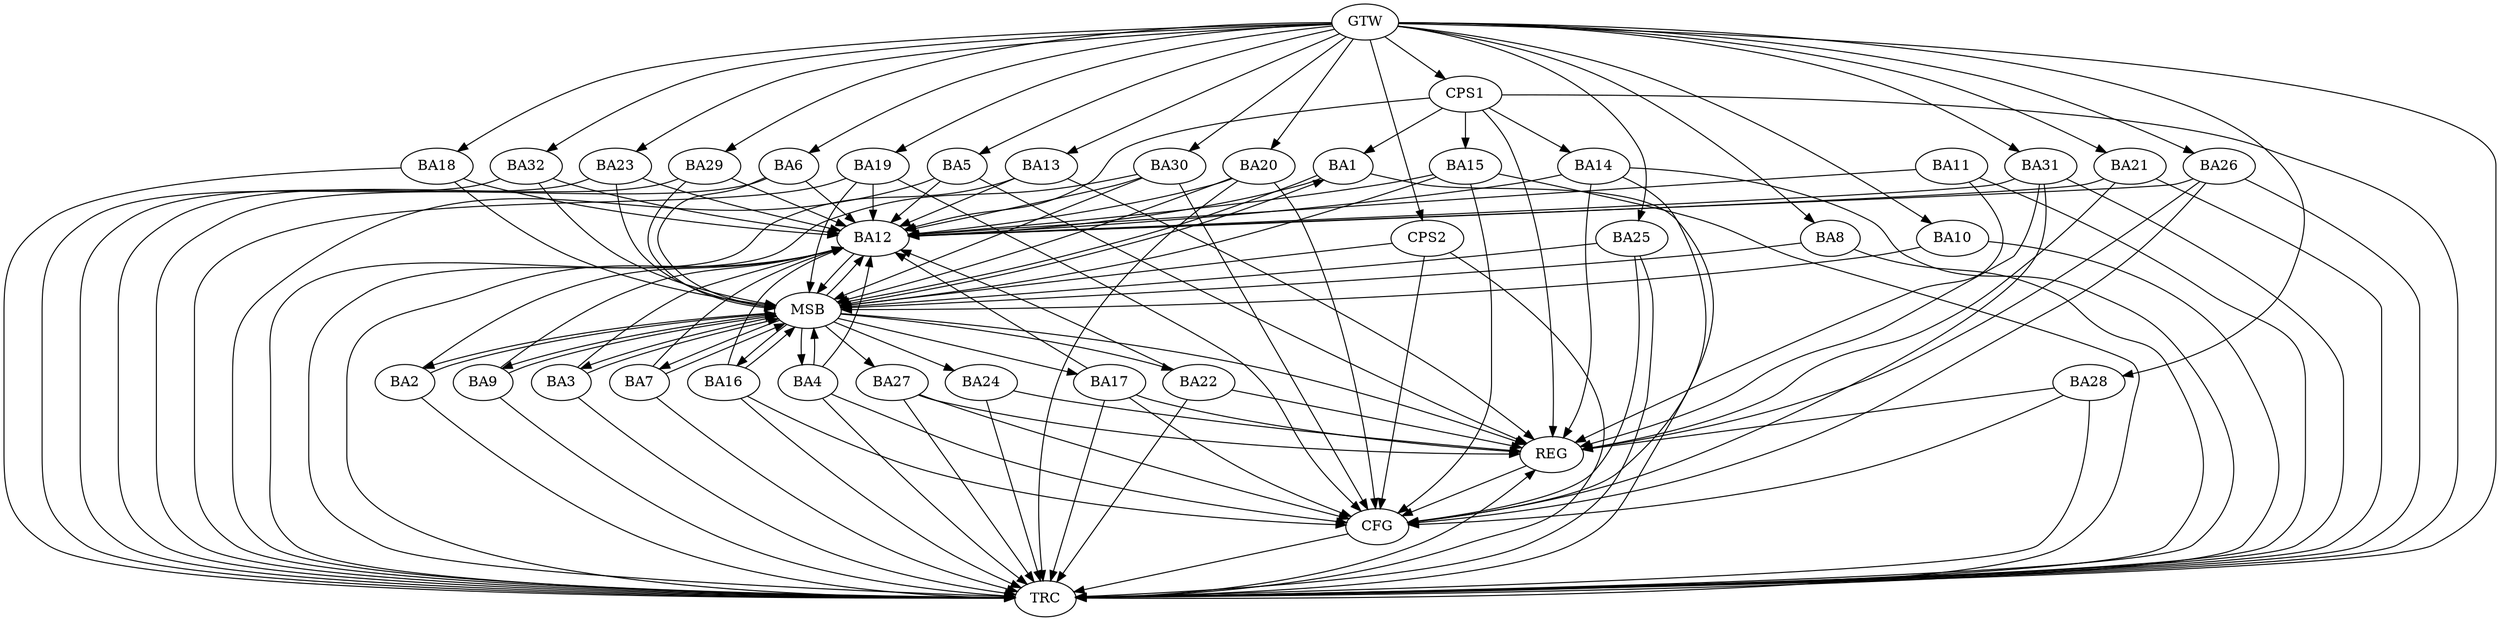 strict digraph G {
  BA1 [ label="BA1" ];
  BA2 [ label="BA2" ];
  BA3 [ label="BA3" ];
  BA4 [ label="BA4" ];
  BA5 [ label="BA5" ];
  BA6 [ label="BA6" ];
  BA7 [ label="BA7" ];
  BA8 [ label="BA8" ];
  BA9 [ label="BA9" ];
  BA10 [ label="BA10" ];
  BA11 [ label="BA11" ];
  BA12 [ label="BA12" ];
  BA13 [ label="BA13" ];
  BA14 [ label="BA14" ];
  BA15 [ label="BA15" ];
  BA16 [ label="BA16" ];
  BA17 [ label="BA17" ];
  BA18 [ label="BA18" ];
  BA19 [ label="BA19" ];
  BA20 [ label="BA20" ];
  BA21 [ label="BA21" ];
  BA22 [ label="BA22" ];
  BA23 [ label="BA23" ];
  BA24 [ label="BA24" ];
  BA25 [ label="BA25" ];
  BA26 [ label="BA26" ];
  BA27 [ label="BA27" ];
  BA28 [ label="BA28" ];
  BA29 [ label="BA29" ];
  BA30 [ label="BA30" ];
  BA31 [ label="BA31" ];
  BA32 [ label="BA32" ];
  CPS1 [ label="CPS1" ];
  CPS2 [ label="CPS2" ];
  GTW [ label="GTW" ];
  REG [ label="REG" ];
  MSB [ label="MSB" ];
  CFG [ label="CFG" ];
  TRC [ label="TRC" ];
  BA13 -> BA12;
  BA17 -> BA12;
  BA31 -> BA12;
  CPS1 -> BA12;
  CPS1 -> BA1;
  CPS1 -> BA14;
  CPS1 -> BA15;
  GTW -> BA5;
  GTW -> BA6;
  GTW -> BA8;
  GTW -> BA10;
  GTW -> BA13;
  GTW -> BA18;
  GTW -> BA19;
  GTW -> BA20;
  GTW -> BA21;
  GTW -> BA23;
  GTW -> BA25;
  GTW -> BA26;
  GTW -> BA28;
  GTW -> BA29;
  GTW -> BA30;
  GTW -> BA31;
  GTW -> BA32;
  GTW -> CPS1;
  GTW -> CPS2;
  BA5 -> REG;
  BA11 -> REG;
  BA13 -> REG;
  BA14 -> REG;
  BA17 -> REG;
  BA21 -> REG;
  BA22 -> REG;
  BA24 -> REG;
  BA26 -> REG;
  BA27 -> REG;
  BA28 -> REG;
  BA31 -> REG;
  CPS1 -> REG;
  BA1 -> MSB;
  MSB -> BA2;
  MSB -> REG;
  BA2 -> MSB;
  MSB -> BA1;
  BA3 -> MSB;
  BA4 -> MSB;
  BA6 -> MSB;
  MSB -> BA4;
  BA7 -> MSB;
  BA8 -> MSB;
  MSB -> BA7;
  BA9 -> MSB;
  MSB -> BA3;
  BA10 -> MSB;
  BA12 -> MSB;
  BA15 -> MSB;
  BA16 -> MSB;
  BA18 -> MSB;
  MSB -> BA9;
  BA19 -> MSB;
  BA20 -> MSB;
  BA23 -> MSB;
  MSB -> BA12;
  BA25 -> MSB;
  MSB -> BA16;
  BA29 -> MSB;
  MSB -> BA24;
  BA30 -> MSB;
  BA32 -> MSB;
  MSB -> BA17;
  CPS2 -> MSB;
  MSB -> BA27;
  MSB -> BA22;
  CPS2 -> CFG;
  BA4 -> CFG;
  BA31 -> CFG;
  BA20 -> CFG;
  BA28 -> CFG;
  BA25 -> CFG;
  BA19 -> CFG;
  BA27 -> CFG;
  BA14 -> CFG;
  BA15 -> CFG;
  BA17 -> CFG;
  BA26 -> CFG;
  BA16 -> CFG;
  BA30 -> CFG;
  REG -> CFG;
  BA1 -> TRC;
  BA2 -> TRC;
  BA3 -> TRC;
  BA4 -> TRC;
  BA5 -> TRC;
  BA6 -> TRC;
  BA7 -> TRC;
  BA8 -> TRC;
  BA9 -> TRC;
  BA10 -> TRC;
  BA11 -> TRC;
  BA12 -> TRC;
  BA13 -> TRC;
  BA14 -> TRC;
  BA15 -> TRC;
  BA16 -> TRC;
  BA17 -> TRC;
  BA18 -> TRC;
  BA19 -> TRC;
  BA20 -> TRC;
  BA21 -> TRC;
  BA22 -> TRC;
  BA23 -> TRC;
  BA24 -> TRC;
  BA25 -> TRC;
  BA26 -> TRC;
  BA27 -> TRC;
  BA28 -> TRC;
  BA29 -> TRC;
  BA30 -> TRC;
  BA31 -> TRC;
  BA32 -> TRC;
  CPS1 -> TRC;
  CPS2 -> TRC;
  GTW -> TRC;
  CFG -> TRC;
  TRC -> REG;
  BA14 -> BA12;
  BA26 -> BA12;
  BA6 -> BA12;
  BA2 -> BA12;
  BA5 -> BA12;
  BA15 -> BA12;
  BA9 -> BA12;
  BA19 -> BA12;
  BA30 -> BA12;
  BA32 -> BA12;
  BA4 -> BA12;
  BA22 -> BA12;
  BA23 -> BA12;
  BA20 -> BA12;
  BA21 -> BA12;
  BA16 -> BA12;
  BA18 -> BA12;
  BA11 -> BA12;
  BA1 -> BA12;
  BA29 -> BA12;
  BA7 -> BA12;
  BA3 -> BA12;
}

